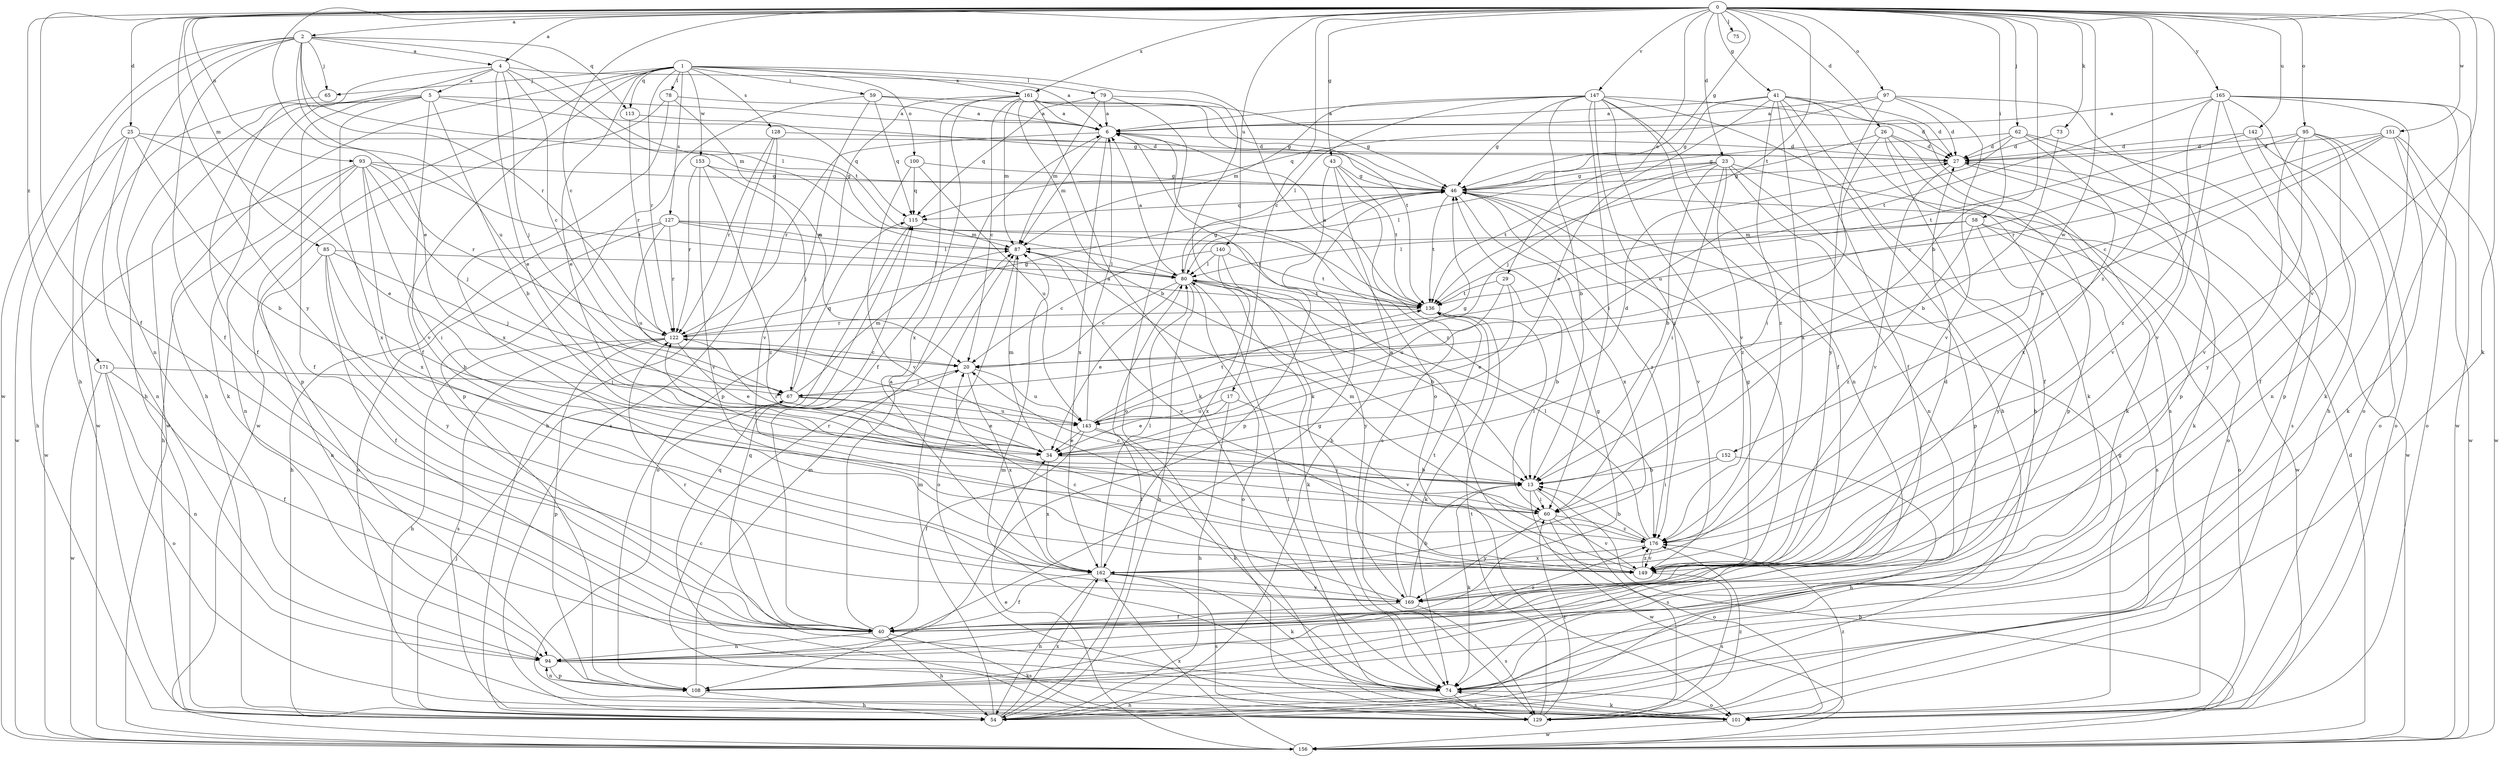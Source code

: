 strict digraph  {
0;
1;
2;
4;
5;
6;
13;
17;
20;
23;
25;
26;
27;
29;
34;
40;
41;
43;
46;
54;
58;
59;
60;
62;
65;
67;
73;
74;
75;
78;
79;
80;
85;
87;
93;
94;
95;
97;
100;
101;
108;
113;
115;
122;
127;
128;
129;
136;
140;
142;
143;
147;
149;
151;
152;
153;
156;
161;
162;
165;
169;
171;
176;
0 -> 2  [label=a];
0 -> 4  [label=a];
0 -> 13  [label=b];
0 -> 17  [label=c];
0 -> 20  [label=c];
0 -> 23  [label=d];
0 -> 25  [label=d];
0 -> 26  [label=d];
0 -> 29  [label=e];
0 -> 34  [label=e];
0 -> 40  [label=f];
0 -> 41  [label=g];
0 -> 43  [label=g];
0 -> 46  [label=g];
0 -> 58  [label=i];
0 -> 62  [label=j];
0 -> 73  [label=k];
0 -> 74  [label=k];
0 -> 75  [label=l];
0 -> 85  [label=m];
0 -> 93  [label=n];
0 -> 95  [label=o];
0 -> 97  [label=o];
0 -> 136  [label=t];
0 -> 140  [label=u];
0 -> 142  [label=u];
0 -> 147  [label=v];
0 -> 149  [label=v];
0 -> 151  [label=w];
0 -> 152  [label=w];
0 -> 161  [label=x];
0 -> 165  [label=y];
0 -> 169  [label=y];
0 -> 171  [label=z];
0 -> 176  [label=z];
1 -> 34  [label=e];
1 -> 40  [label=f];
1 -> 54  [label=h];
1 -> 59  [label=i];
1 -> 65  [label=j];
1 -> 78  [label=l];
1 -> 79  [label=l];
1 -> 100  [label=o];
1 -> 101  [label=o];
1 -> 108  [label=p];
1 -> 113  [label=q];
1 -> 122  [label=r];
1 -> 127  [label=s];
1 -> 128  [label=s];
1 -> 153  [label=w];
1 -> 161  [label=x];
2 -> 4  [label=a];
2 -> 40  [label=f];
2 -> 54  [label=h];
2 -> 65  [label=j];
2 -> 80  [label=l];
2 -> 94  [label=n];
2 -> 113  [label=q];
2 -> 122  [label=r];
2 -> 136  [label=t];
2 -> 143  [label=u];
2 -> 156  [label=w];
4 -> 5  [label=a];
4 -> 6  [label=a];
4 -> 20  [label=c];
4 -> 34  [label=e];
4 -> 40  [label=f];
4 -> 54  [label=h];
4 -> 67  [label=j];
4 -> 87  [label=m];
5 -> 6  [label=a];
5 -> 13  [label=b];
5 -> 40  [label=f];
5 -> 46  [label=g];
5 -> 74  [label=k];
5 -> 149  [label=v];
5 -> 156  [label=w];
5 -> 162  [label=x];
6 -> 27  [label=d];
6 -> 87  [label=m];
6 -> 122  [label=r];
6 -> 162  [label=x];
6 -> 176  [label=z];
13 -> 60  [label=i];
13 -> 74  [label=k];
13 -> 129  [label=s];
13 -> 156  [label=w];
17 -> 34  [label=e];
17 -> 54  [label=h];
17 -> 143  [label=u];
17 -> 149  [label=v];
20 -> 67  [label=j];
20 -> 143  [label=u];
20 -> 162  [label=x];
23 -> 13  [label=b];
23 -> 46  [label=g];
23 -> 60  [label=i];
23 -> 80  [label=l];
23 -> 94  [label=n];
23 -> 101  [label=o];
23 -> 108  [label=p];
23 -> 136  [label=t];
23 -> 176  [label=z];
25 -> 13  [label=b];
25 -> 27  [label=d];
25 -> 34  [label=e];
25 -> 54  [label=h];
25 -> 94  [label=n];
25 -> 156  [label=w];
26 -> 27  [label=d];
26 -> 40  [label=f];
26 -> 60  [label=i];
26 -> 67  [label=j];
26 -> 74  [label=k];
26 -> 108  [label=p];
27 -> 46  [label=g];
27 -> 74  [label=k];
27 -> 149  [label=v];
27 -> 156  [label=w];
29 -> 13  [label=b];
29 -> 34  [label=e];
29 -> 136  [label=t];
29 -> 143  [label=u];
34 -> 13  [label=b];
34 -> 27  [label=d];
34 -> 87  [label=m];
34 -> 122  [label=r];
34 -> 162  [label=x];
40 -> 6  [label=a];
40 -> 46  [label=g];
40 -> 54  [label=h];
40 -> 94  [label=n];
40 -> 122  [label=r];
40 -> 129  [label=s];
40 -> 176  [label=z];
41 -> 6  [label=a];
41 -> 27  [label=d];
41 -> 34  [label=e];
41 -> 40  [label=f];
41 -> 46  [label=g];
41 -> 54  [label=h];
41 -> 74  [label=k];
41 -> 129  [label=s];
41 -> 162  [label=x];
41 -> 176  [label=z];
43 -> 46  [label=g];
43 -> 54  [label=h];
43 -> 108  [label=p];
43 -> 129  [label=s];
43 -> 136  [label=t];
46 -> 115  [label=q];
46 -> 136  [label=t];
46 -> 149  [label=v];
46 -> 156  [label=w];
46 -> 162  [label=x];
46 -> 176  [label=z];
54 -> 67  [label=j];
54 -> 80  [label=l];
54 -> 87  [label=m];
54 -> 162  [label=x];
58 -> 80  [label=l];
58 -> 87  [label=m];
58 -> 101  [label=o];
58 -> 129  [label=s];
58 -> 169  [label=y];
58 -> 176  [label=z];
59 -> 6  [label=a];
59 -> 46  [label=g];
59 -> 108  [label=p];
59 -> 115  [label=q];
59 -> 149  [label=v];
60 -> 20  [label=c];
60 -> 101  [label=o];
60 -> 122  [label=r];
60 -> 149  [label=v];
60 -> 169  [label=y];
60 -> 176  [label=z];
62 -> 27  [label=d];
62 -> 46  [label=g];
62 -> 129  [label=s];
62 -> 143  [label=u];
62 -> 149  [label=v];
62 -> 162  [label=x];
65 -> 156  [label=w];
67 -> 34  [label=e];
67 -> 87  [label=m];
67 -> 115  [label=q];
67 -> 143  [label=u];
73 -> 13  [label=b];
73 -> 27  [label=d];
74 -> 54  [label=h];
74 -> 87  [label=m];
74 -> 101  [label=o];
74 -> 115  [label=q];
74 -> 129  [label=s];
78 -> 6  [label=a];
78 -> 20  [label=c];
78 -> 156  [label=w];
78 -> 162  [label=x];
79 -> 6  [label=a];
79 -> 74  [label=k];
79 -> 87  [label=m];
79 -> 101  [label=o];
79 -> 115  [label=q];
80 -> 6  [label=a];
80 -> 13  [label=b];
80 -> 20  [label=c];
80 -> 34  [label=e];
80 -> 46  [label=g];
80 -> 54  [label=h];
80 -> 74  [label=k];
80 -> 101  [label=o];
80 -> 136  [label=t];
85 -> 13  [label=b];
85 -> 40  [label=f];
85 -> 67  [label=j];
85 -> 80  [label=l];
85 -> 94  [label=n];
85 -> 169  [label=y];
87 -> 80  [label=l];
87 -> 101  [label=o];
87 -> 149  [label=v];
93 -> 46  [label=g];
93 -> 54  [label=h];
93 -> 60  [label=i];
93 -> 67  [label=j];
93 -> 94  [label=n];
93 -> 122  [label=r];
93 -> 136  [label=t];
93 -> 156  [label=w];
93 -> 162  [label=x];
94 -> 46  [label=g];
94 -> 74  [label=k];
94 -> 108  [label=p];
95 -> 20  [label=c];
95 -> 27  [label=d];
95 -> 94  [label=n];
95 -> 101  [label=o];
95 -> 149  [label=v];
95 -> 156  [label=w];
95 -> 169  [label=y];
97 -> 6  [label=a];
97 -> 27  [label=d];
97 -> 108  [label=p];
97 -> 115  [label=q];
97 -> 149  [label=v];
97 -> 169  [label=y];
100 -> 46  [label=g];
100 -> 115  [label=q];
100 -> 143  [label=u];
100 -> 149  [label=v];
101 -> 46  [label=g];
101 -> 74  [label=k];
101 -> 80  [label=l];
101 -> 115  [label=q];
101 -> 156  [label=w];
101 -> 176  [label=z];
108 -> 54  [label=h];
108 -> 87  [label=m];
108 -> 94  [label=n];
113 -> 115  [label=q];
113 -> 122  [label=r];
115 -> 87  [label=m];
115 -> 101  [label=o];
122 -> 20  [label=c];
122 -> 34  [label=e];
122 -> 46  [label=g];
122 -> 54  [label=h];
122 -> 108  [label=p];
122 -> 129  [label=s];
127 -> 54  [label=h];
127 -> 80  [label=l];
127 -> 87  [label=m];
127 -> 101  [label=o];
127 -> 122  [label=r];
127 -> 136  [label=t];
127 -> 143  [label=u];
128 -> 27  [label=d];
128 -> 54  [label=h];
128 -> 122  [label=r];
128 -> 129  [label=s];
129 -> 20  [label=c];
129 -> 60  [label=i];
129 -> 136  [label=t];
129 -> 176  [label=z];
136 -> 6  [label=a];
136 -> 60  [label=i];
136 -> 74  [label=k];
136 -> 122  [label=r];
140 -> 20  [label=c];
140 -> 80  [label=l];
140 -> 136  [label=t];
140 -> 162  [label=x];
140 -> 169  [label=y];
142 -> 27  [label=d];
142 -> 40  [label=f];
142 -> 101  [label=o];
142 -> 136  [label=t];
143 -> 6  [label=a];
143 -> 34  [label=e];
143 -> 40  [label=f];
143 -> 46  [label=g];
143 -> 60  [label=i];
143 -> 74  [label=k];
143 -> 136  [label=t];
147 -> 6  [label=a];
147 -> 13  [label=b];
147 -> 27  [label=d];
147 -> 40  [label=f];
147 -> 46  [label=g];
147 -> 54  [label=h];
147 -> 60  [label=i];
147 -> 80  [label=l];
147 -> 87  [label=m];
147 -> 94  [label=n];
147 -> 149  [label=v];
147 -> 176  [label=z];
149 -> 6  [label=a];
149 -> 46  [label=g];
149 -> 129  [label=s];
149 -> 176  [label=z];
151 -> 20  [label=c];
151 -> 27  [label=d];
151 -> 34  [label=e];
151 -> 74  [label=k];
151 -> 101  [label=o];
151 -> 122  [label=r];
151 -> 156  [label=w];
152 -> 13  [label=b];
152 -> 54  [label=h];
152 -> 60  [label=i];
153 -> 46  [label=g];
153 -> 67  [label=j];
153 -> 122  [label=r];
153 -> 149  [label=v];
153 -> 176  [label=z];
156 -> 13  [label=b];
156 -> 27  [label=d];
156 -> 34  [label=e];
156 -> 162  [label=x];
161 -> 6  [label=a];
161 -> 13  [label=b];
161 -> 20  [label=c];
161 -> 40  [label=f];
161 -> 46  [label=g];
161 -> 74  [label=k];
161 -> 87  [label=m];
161 -> 108  [label=p];
161 -> 136  [label=t];
161 -> 162  [label=x];
162 -> 40  [label=f];
162 -> 54  [label=h];
162 -> 74  [label=k];
162 -> 80  [label=l];
162 -> 129  [label=s];
162 -> 169  [label=y];
165 -> 6  [label=a];
165 -> 54  [label=h];
165 -> 74  [label=k];
165 -> 101  [label=o];
165 -> 108  [label=p];
165 -> 136  [label=t];
165 -> 149  [label=v];
165 -> 156  [label=w];
165 -> 176  [label=z];
169 -> 13  [label=b];
169 -> 20  [label=c];
169 -> 27  [label=d];
169 -> 40  [label=f];
169 -> 129  [label=s];
169 -> 136  [label=t];
171 -> 40  [label=f];
171 -> 67  [label=j];
171 -> 94  [label=n];
171 -> 101  [label=o];
171 -> 156  [label=w];
176 -> 13  [label=b];
176 -> 80  [label=l];
176 -> 87  [label=m];
176 -> 149  [label=v];
176 -> 162  [label=x];
}
